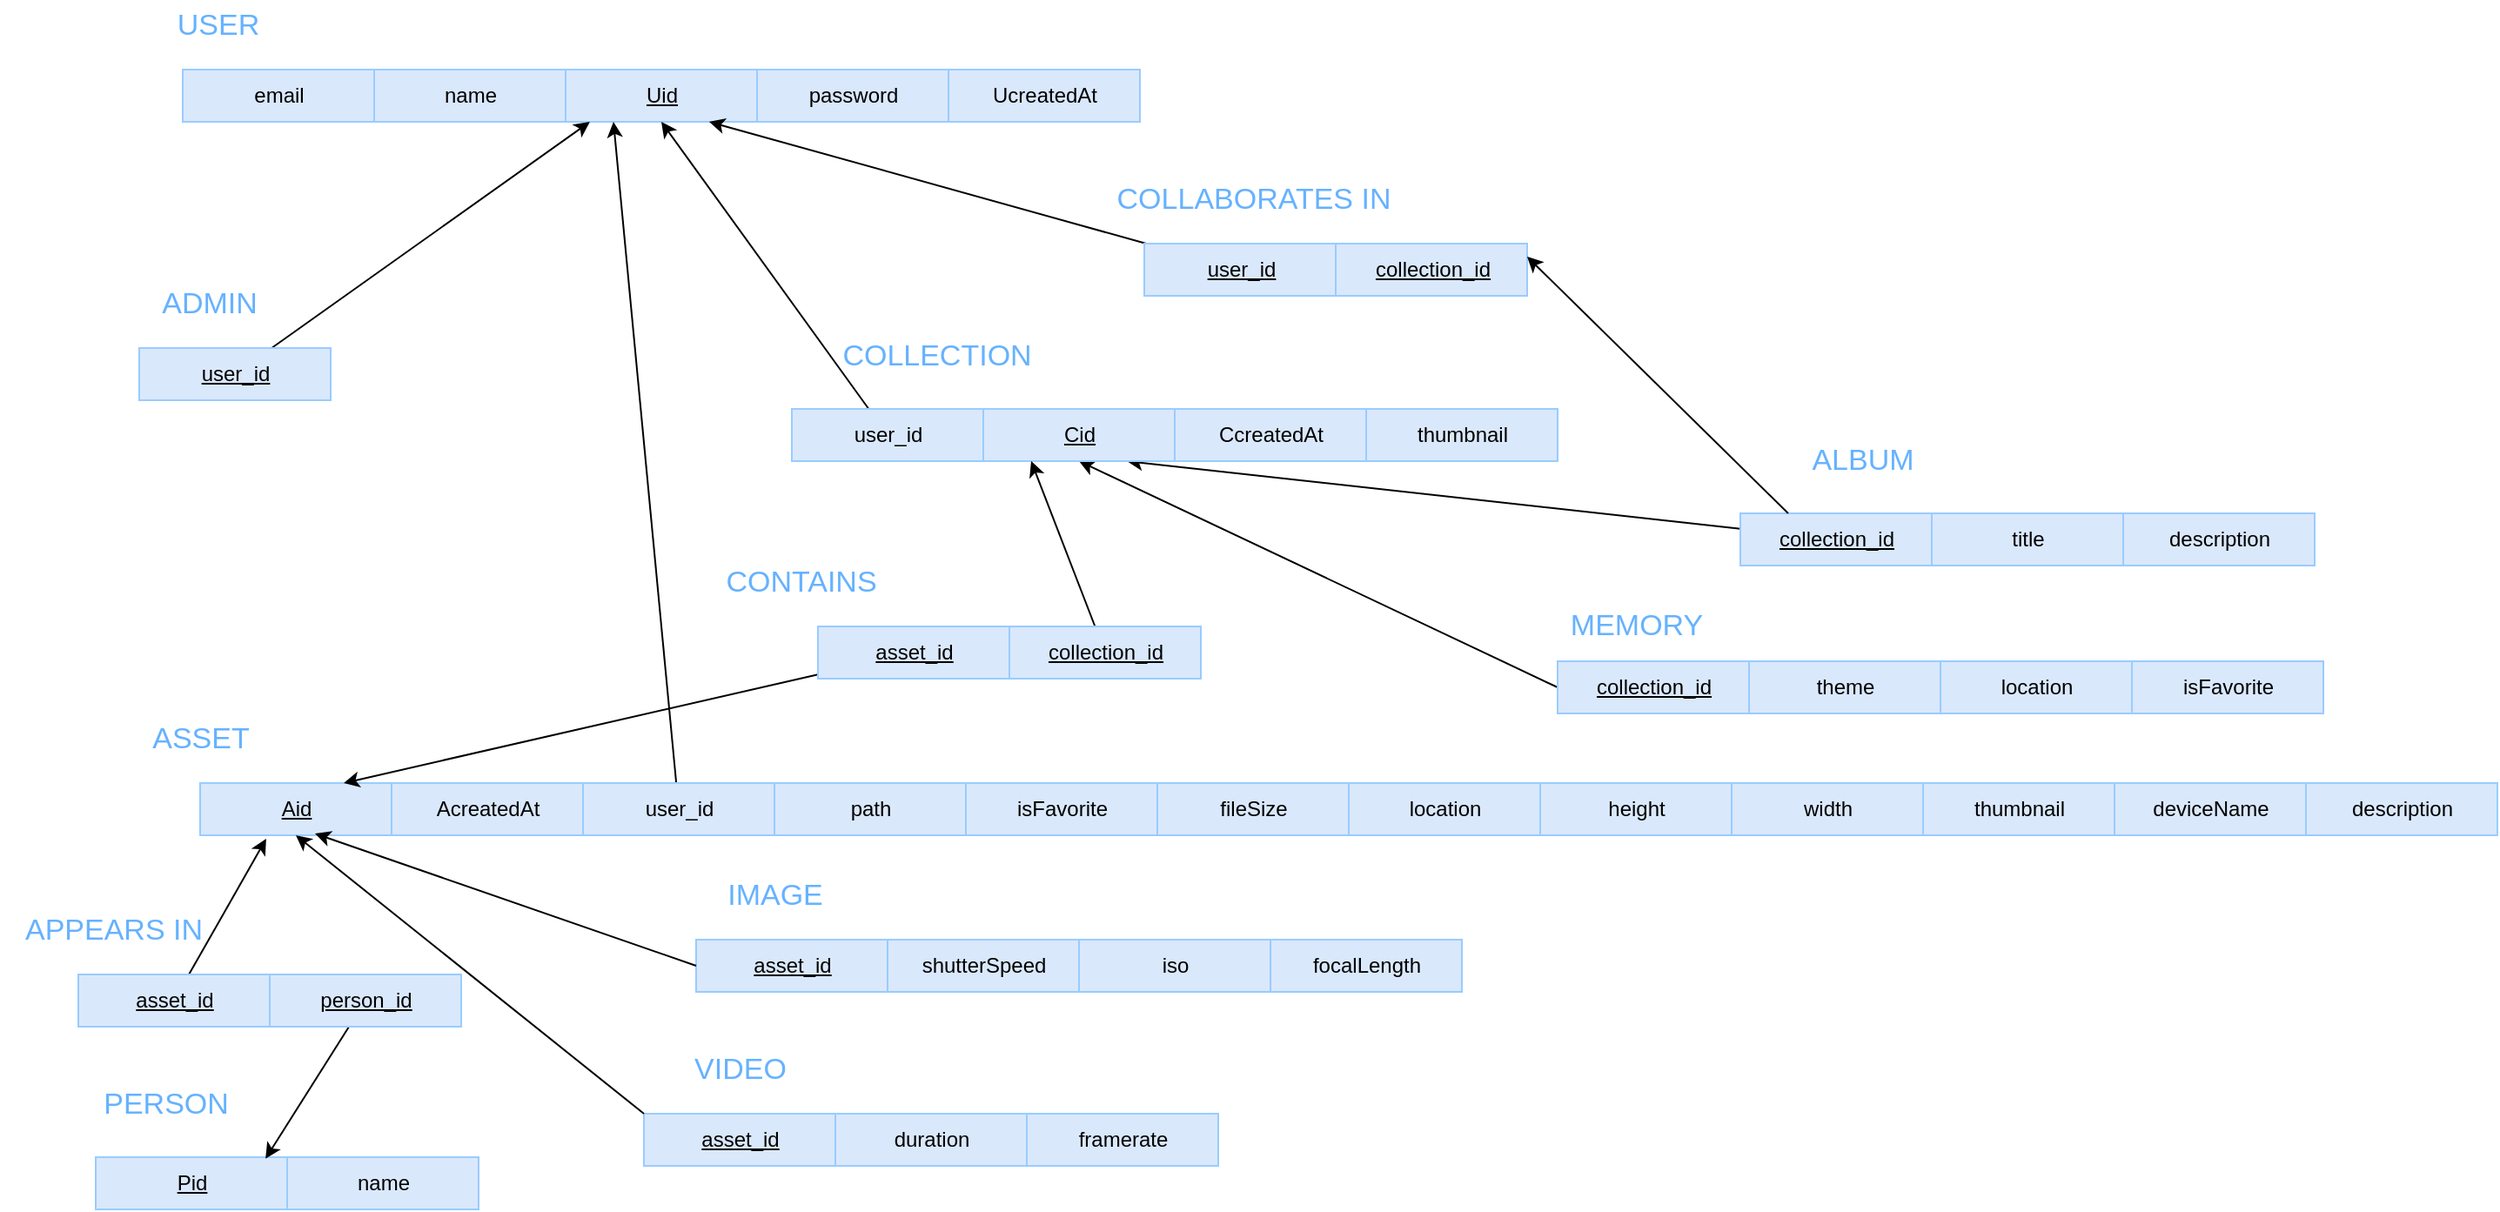 <mxfile version="20.3.0" type="device"><diagram id="EGdQe4IVX6hvLVY6ShuS" name="Page-1"><mxGraphModel dx="1662" dy="857" grid="1" gridSize="10" guides="1" tooltips="1" connect="1" arrows="1" fold="1" page="1" pageScale="1" pageWidth="850" pageHeight="1100" math="0" shadow="0"><root><mxCell id="0"/><mxCell id="1" parent="0"/><mxCell id="Ynn6aGl1uzIndGhe-_aT-1" value="&lt;u&gt;Aid&lt;/u&gt;" style="html=1;fillColor=#dae8fc;strokeColor=#99CCFF;" parent="1" vertex="1"><mxGeometry x="265" y="640" width="110" height="30" as="geometry"/></mxCell><mxCell id="Ynn6aGl1uzIndGhe-_aT-3" value="AcreatedAt" style="html=1;fillColor=#dae8fc;strokeColor=#99CCFF;" parent="1" vertex="1"><mxGeometry x="375" y="640" width="110" height="30" as="geometry"/></mxCell><mxCell id="Ynn6aGl1uzIndGhe-_aT-4" value="path" style="html=1;fillColor=#dae8fc;strokeColor=#99CCFF;" parent="1" vertex="1"><mxGeometry x="595" y="640" width="110" height="30" as="geometry"/></mxCell><mxCell id="Ynn6aGl1uzIndGhe-_aT-5" value="isFavorite" style="html=1;fillColor=#dae8fc;strokeColor=#99CCFF;" parent="1" vertex="1"><mxGeometry x="705" y="640" width="110" height="30" as="geometry"/></mxCell><mxCell id="Ynn6aGl1uzIndGhe-_aT-6" value="duration" style="html=1;fillColor=#dae8fc;strokeColor=#99CCFF;" parent="1" vertex="1"><mxGeometry x="630" y="830" width="110" height="30" as="geometry"/></mxCell><mxCell id="Ynn6aGl1uzIndGhe-_aT-7" value="fileSize" style="html=1;fillColor=#dae8fc;strokeColor=#99CCFF;" parent="1" vertex="1"><mxGeometry x="815" y="640" width="110" height="30" as="geometry"/></mxCell><mxCell id="Ynn6aGl1uzIndGhe-_aT-8" value="height" style="html=1;fillColor=#dae8fc;strokeColor=#99CCFF;" parent="1" vertex="1"><mxGeometry x="1035" y="640" width="110" height="30" as="geometry"/></mxCell><mxCell id="Ynn6aGl1uzIndGhe-_aT-9" value="location" style="html=1;fillColor=#dae8fc;strokeColor=#99CCFF;" parent="1" vertex="1"><mxGeometry x="925" y="640" width="110" height="30" as="geometry"/></mxCell><mxCell id="Ynn6aGl1uzIndGhe-_aT-11" value="&lt;font color=&quot;#66b2ff&quot; style=&quot;font-size: 17px;&quot;&gt;ASSET&lt;/font&gt;" style="text;html=1;align=center;verticalAlign=middle;resizable=0;points=[];autosize=1;strokeColor=none;fillColor=none;" parent="1" vertex="1"><mxGeometry x="225" y="600" width="80" height="30" as="geometry"/></mxCell><mxCell id="Ynn6aGl1uzIndGhe-_aT-12" value="width&lt;span style=&quot;color: rgba(0, 0, 0, 0); font-family: monospace; font-size: 0px; text-align: start;&quot;&gt;%3CmxGraphModel%3E%3Croot%3E%3CmxCell%20id%3D%220%22%2F%3E%3CmxCell%20id%3D%221%22%20parent%3D%220%22%2F%3E%3CmxCell%20id%3D%222%22%20value%3D%22height%22%20style%3D%22html%3D1%3B%22%20vertex%3D%221%22%20parent%3D%221%22%3E%3CmxGeometry%20x%3D%22930%22%20y%3D%22470%22%20width%3D%22110%22%20height%3D%2230%22%20as%3D%22geometry%22%2F%3E%3C%2FmxCell%3E%3C%2Froot%3E%3C%2FmxGraphModel%3E&lt;/span&gt;" style="html=1;fillColor=#dae8fc;strokeColor=#99CCFF;" parent="1" vertex="1"><mxGeometry x="1145" y="640" width="110" height="30" as="geometry"/></mxCell><mxCell id="Ynn6aGl1uzIndGhe-_aT-15" value="&lt;u&gt;Uid&lt;/u&gt;" style="html=1;fillColor=#dae8fc;strokeColor=#99CCFF;" parent="1" vertex="1"><mxGeometry x="475" y="230" width="110" height="30" as="geometry"/></mxCell><mxCell id="Ynn6aGl1uzIndGhe-_aT-27" value="USER" style="text;html=1;align=center;verticalAlign=middle;resizable=0;points=[];autosize=1;strokeColor=none;fillColor=none;fontSize=17;fontColor=#66B2FF;" parent="1" vertex="1"><mxGeometry x="240" y="190" width="70" height="30" as="geometry"/></mxCell><mxCell id="Ynn6aGl1uzIndGhe-_aT-29" value="name" style="html=1;fillColor=#dae8fc;strokeColor=#99CCFF;" parent="1" vertex="1"><mxGeometry x="365" y="230" width="110" height="30" as="geometry"/></mxCell><mxCell id="Ynn6aGl1uzIndGhe-_aT-30" value="email" style="html=1;fillColor=#dae8fc;strokeColor=#99CCFF;" parent="1" vertex="1"><mxGeometry x="255" y="230" width="110" height="30" as="geometry"/></mxCell><mxCell id="Ynn6aGl1uzIndGhe-_aT-31" value="password" style="html=1;fillColor=#dae8fc;strokeColor=#99CCFF;" parent="1" vertex="1"><mxGeometry x="585" y="230" width="110" height="30" as="geometry"/></mxCell><mxCell id="Ynn6aGl1uzIndGhe-_aT-32" value="UcreatedAt" style="html=1;fillColor=#dae8fc;strokeColor=#99CCFF;" parent="1" vertex="1"><mxGeometry x="695" y="230" width="110" height="30" as="geometry"/></mxCell><mxCell id="UKtDR643yK7SGsi0M_RO-41" style="edgeStyle=none;rounded=0;orthogonalLoop=1;jettySize=auto;html=1;exitX=0;exitY=0.5;exitDx=0;exitDy=0;entryX=0.5;entryY=1;entryDx=0;entryDy=0;endArrow=classic;endFill=1;" parent="1" source="Ynn6aGl1uzIndGhe-_aT-33" target="UKtDR643yK7SGsi0M_RO-11" edge="1"><mxGeometry relative="1" as="geometry"/></mxCell><mxCell id="Ynn6aGl1uzIndGhe-_aT-33" value="&lt;u&gt;collection_id&lt;/u&gt;" style="html=1;fillColor=#dae8fc;strokeColor=#99CCFF;" parent="1" vertex="1"><mxGeometry x="1045" y="570" width="110" height="30" as="geometry"/></mxCell><mxCell id="Ynn6aGl1uzIndGhe-_aT-36" value="MEMORY" style="text;html=1;align=center;verticalAlign=middle;resizable=0;points=[];autosize=1;strokeColor=none;fillColor=none;fontSize=17;fontColor=#66B2FF;" parent="1" vertex="1"><mxGeometry x="1040" y="535" width="100" height="30" as="geometry"/></mxCell><mxCell id="Ynn6aGl1uzIndGhe-_aT-37" value="ALBUM" style="text;html=1;align=center;verticalAlign=middle;resizable=0;points=[];autosize=1;strokeColor=none;fillColor=none;fontSize=17;fontColor=#66B2FF;" parent="1" vertex="1"><mxGeometry x="1180" y="440" width="80" height="30" as="geometry"/></mxCell><mxCell id="Ynn6aGl1uzIndGhe-_aT-54" value="iso" style="html=1;fillColor=#dae8fc;strokeColor=#99CCFF;" parent="1" vertex="1"><mxGeometry x="770" y="730" width="110" height="30" as="geometry"/></mxCell><mxCell id="Ynn6aGl1uzIndGhe-_aT-55" value="shutterSpeed" style="html=1;fillColor=#dae8fc;strokeColor=#99CCFF;" parent="1" vertex="1"><mxGeometry x="660" y="730" width="110" height="30" as="geometry"/></mxCell><mxCell id="Ynn6aGl1uzIndGhe-_aT-56" value="focalLength" style="html=1;fillColor=#dae8fc;strokeColor=#99CCFF;" parent="1" vertex="1"><mxGeometry x="880" y="730" width="110" height="30" as="geometry"/></mxCell><mxCell id="Ynn6aGl1uzIndGhe-_aT-57" value="framerate" style="html=1;fillColor=#dae8fc;strokeColor=#99CCFF;" parent="1" vertex="1"><mxGeometry x="740" y="830" width="110" height="30" as="geometry"/></mxCell><mxCell id="Z-hFkWJe5EAlLttmxZrw-9" value="theme" style="html=1;fillColor=#dae8fc;strokeColor=#99CCFF;" parent="1" vertex="1"><mxGeometry x="1155" y="570" width="110" height="30" as="geometry"/></mxCell><mxCell id="Z-hFkWJe5EAlLttmxZrw-11" value="&lt;u&gt;Pid&lt;/u&gt;" style="html=1;fillColor=#dae8fc;strokeColor=#99CCFF;" parent="1" vertex="1"><mxGeometry x="205" y="855" width="110" height="30" as="geometry"/></mxCell><mxCell id="Z-hFkWJe5EAlLttmxZrw-12" value="name" style="html=1;fillColor=#dae8fc;strokeColor=#99CCFF;" parent="1" vertex="1"><mxGeometry x="315" y="855" width="110" height="30" as="geometry"/></mxCell><mxCell id="Z-hFkWJe5EAlLttmxZrw-14" value="PERSON" style="text;html=1;align=center;verticalAlign=middle;resizable=0;points=[];autosize=1;strokeColor=none;fillColor=none;fontSize=17;fontColor=#66B2FF;" parent="1" vertex="1"><mxGeometry x="195" y="810" width="100" height="30" as="geometry"/></mxCell><mxCell id="UKtDR643yK7SGsi0M_RO-42" style="edgeStyle=none;rounded=0;orthogonalLoop=1;jettySize=auto;html=1;entryX=0.75;entryY=1;entryDx=0;entryDy=0;endArrow=classic;endFill=1;" parent="1" source="UKtDR643yK7SGsi0M_RO-2" target="UKtDR643yK7SGsi0M_RO-11" edge="1"><mxGeometry relative="1" as="geometry"/></mxCell><mxCell id="UKtDR643yK7SGsi0M_RO-2" value="&lt;u&gt;collection_id&lt;/u&gt;" style="html=1;fillColor=#dae8fc;strokeColor=#99CCFF;" parent="1" vertex="1"><mxGeometry x="1150" y="485" width="110" height="30" as="geometry"/></mxCell><mxCell id="UKtDR643yK7SGsi0M_RO-4" value="title" style="html=1;fillColor=#dae8fc;strokeColor=#99CCFF;" parent="1" vertex="1"><mxGeometry x="1260" y="485" width="110" height="30" as="geometry"/></mxCell><mxCell id="UKtDR643yK7SGsi0M_RO-10" value="COLLECTION" style="text;html=1;align=center;verticalAlign=middle;resizable=0;points=[];autosize=1;strokeColor=none;fillColor=none;fontSize=17;fontColor=#66B2FF;" parent="1" vertex="1"><mxGeometry x="622.5" y="380" width="130" height="30" as="geometry"/></mxCell><mxCell id="UKtDR643yK7SGsi0M_RO-11" value="&lt;u&gt;Cid&lt;/u&gt;" style="html=1;fillColor=#dae8fc;strokeColor=#99CCFF;" parent="1" vertex="1"><mxGeometry x="715" y="425" width="110" height="30" as="geometry"/></mxCell><mxCell id="UKtDR643yK7SGsi0M_RO-13" value="CcreatedAt" style="html=1;fillColor=#dae8fc;strokeColor=#99CCFF;" parent="1" vertex="1"><mxGeometry x="825" y="425" width="110" height="30" as="geometry"/></mxCell><mxCell id="UKtDR643yK7SGsi0M_RO-25" style="edgeStyle=none;rounded=0;orthogonalLoop=1;jettySize=auto;html=1;entryX=0.887;entryY=0.029;entryDx=0;entryDy=0;entryPerimeter=0;endArrow=classic;endFill=1;" parent="1" source="UKtDR643yK7SGsi0M_RO-14" target="Z-hFkWJe5EAlLttmxZrw-11" edge="1"><mxGeometry relative="1" as="geometry"/></mxCell><mxCell id="UKtDR643yK7SGsi0M_RO-14" value="&lt;u&gt;person_id&lt;/u&gt;" style="html=1;fillColor=#dae8fc;strokeColor=#99CCFF;" parent="1" vertex="1"><mxGeometry x="305" y="750" width="110" height="30" as="geometry"/></mxCell><mxCell id="UKtDR643yK7SGsi0M_RO-15" value="APPEARS IN" style="text;html=1;align=center;verticalAlign=middle;resizable=0;points=[];autosize=1;strokeColor=none;fillColor=none;fontSize=17;fontColor=#66B2FF;" parent="1" vertex="1"><mxGeometry x="150" y="710" width="130" height="30" as="geometry"/></mxCell><mxCell id="UKtDR643yK7SGsi0M_RO-26" style="edgeStyle=none;rounded=0;orthogonalLoop=1;jettySize=auto;html=1;endArrow=classic;endFill=1;entryX=0.345;entryY=1.067;entryDx=0;entryDy=0;entryPerimeter=0;" parent="1" source="UKtDR643yK7SGsi0M_RO-16" target="Ynn6aGl1uzIndGhe-_aT-1" edge="1"><mxGeometry relative="1" as="geometry"><mxPoint x="350" y="680" as="targetPoint"/></mxGeometry></mxCell><mxCell id="UKtDR643yK7SGsi0M_RO-16" value="&lt;u&gt;asset_id&lt;/u&gt;" style="html=1;fillColor=#dae8fc;strokeColor=#99CCFF;" parent="1" vertex="1"><mxGeometry x="195" y="750" width="110" height="30" as="geometry"/></mxCell><mxCell id="UKtDR643yK7SGsi0M_RO-38" style="edgeStyle=none;rounded=0;orthogonalLoop=1;jettySize=auto;html=1;entryX=0.75;entryY=1;entryDx=0;entryDy=0;endArrow=classic;endFill=1;" parent="1" source="UKtDR643yK7SGsi0M_RO-17" target="Ynn6aGl1uzIndGhe-_aT-15" edge="1"><mxGeometry relative="1" as="geometry"/></mxCell><mxCell id="UKtDR643yK7SGsi0M_RO-17" value="&lt;u&gt;user_id&lt;/u&gt;" style="html=1;fillColor=#dae8fc;strokeColor=#99CCFF;" parent="1" vertex="1"><mxGeometry x="807.5" y="330" width="110" height="30" as="geometry"/></mxCell><mxCell id="UKtDR643yK7SGsi0M_RO-18" value="COLLABORATES IN" style="text;html=1;align=center;verticalAlign=middle;resizable=0;points=[];autosize=1;strokeColor=none;fillColor=none;fontSize=17;fontColor=#66B2FF;" parent="1" vertex="1"><mxGeometry x="780" y="290" width="180" height="30" as="geometry"/></mxCell><mxCell id="UKtDR643yK7SGsi0M_RO-19" value="&lt;u&gt;collection_id&lt;/u&gt;" style="html=1;fillColor=#dae8fc;strokeColor=#99CCFF;" parent="1" vertex="1"><mxGeometry x="917.5" y="330" width="110" height="30" as="geometry"/></mxCell><mxCell id="UKtDR643yK7SGsi0M_RO-28" style="edgeStyle=none;rounded=0;orthogonalLoop=1;jettySize=auto;html=1;entryX=0.25;entryY=1;entryDx=0;entryDy=0;endArrow=classic;endFill=1;" parent="1" source="UKtDR643yK7SGsi0M_RO-27" target="Ynn6aGl1uzIndGhe-_aT-15" edge="1"><mxGeometry relative="1" as="geometry"/></mxCell><mxCell id="UKtDR643yK7SGsi0M_RO-27" value="user_id" style="html=1;fillColor=#dae8fc;strokeColor=#99CCFF;" parent="1" vertex="1"><mxGeometry x="485" y="640" width="110" height="30" as="geometry"/></mxCell><mxCell id="UKtDR643yK7SGsi0M_RO-29" value="CONTAINS" style="text;html=1;align=center;verticalAlign=middle;resizable=0;points=[];autosize=1;strokeColor=none;fillColor=none;fontSize=17;fontColor=#66B2FF;" parent="1" vertex="1"><mxGeometry x="555" y="510" width="110" height="30" as="geometry"/></mxCell><mxCell id="UKtDR643yK7SGsi0M_RO-32" style="edgeStyle=none;rounded=0;orthogonalLoop=1;jettySize=auto;html=1;entryX=0.75;entryY=0;entryDx=0;entryDy=0;endArrow=classic;endFill=1;" parent="1" source="UKtDR643yK7SGsi0M_RO-30" target="Ynn6aGl1uzIndGhe-_aT-1" edge="1"><mxGeometry relative="1" as="geometry"/></mxCell><mxCell id="UKtDR643yK7SGsi0M_RO-30" value="&lt;u&gt;asset_id&lt;/u&gt;" style="html=1;fillColor=#dae8fc;strokeColor=#99CCFF;" parent="1" vertex="1"><mxGeometry x="620" y="550" width="110" height="30" as="geometry"/></mxCell><mxCell id="UKtDR643yK7SGsi0M_RO-33" style="edgeStyle=none;rounded=0;orthogonalLoop=1;jettySize=auto;html=1;entryX=0.25;entryY=1;entryDx=0;entryDy=0;endArrow=classic;endFill=1;" parent="1" source="UKtDR643yK7SGsi0M_RO-31" target="UKtDR643yK7SGsi0M_RO-11" edge="1"><mxGeometry relative="1" as="geometry"/></mxCell><mxCell id="UKtDR643yK7SGsi0M_RO-31" value="&lt;u&gt;collection_id&lt;/u&gt;" style="html=1;fillColor=#dae8fc;strokeColor=#99CCFF;" parent="1" vertex="1"><mxGeometry x="730" y="550" width="110" height="30" as="geometry"/></mxCell><mxCell id="UKtDR643yK7SGsi0M_RO-37" style="edgeStyle=none;rounded=0;orthogonalLoop=1;jettySize=auto;html=1;entryX=0.5;entryY=1;entryDx=0;entryDy=0;endArrow=classic;endFill=1;" parent="1" source="UKtDR643yK7SGsi0M_RO-35" target="Ynn6aGl1uzIndGhe-_aT-15" edge="1"><mxGeometry relative="1" as="geometry"/></mxCell><mxCell id="UKtDR643yK7SGsi0M_RO-35" value="user_id" style="html=1;fillColor=#dae8fc;strokeColor=#99CCFF;" parent="1" vertex="1"><mxGeometry x="605" y="425" width="110" height="30" as="geometry"/></mxCell><mxCell id="uPU5jIsqsCwuKhPni7mf-1" value="IMAGE" style="text;html=1;align=center;verticalAlign=middle;resizable=0;points=[];autosize=1;strokeColor=none;fillColor=none;fontSize=17;fontColor=#66B2FF;" parent="1" vertex="1"><mxGeometry x="555" y="690" width="80" height="30" as="geometry"/></mxCell><mxCell id="uPU5jIsqsCwuKhPni7mf-2" value="VIDEO" style="text;html=1;align=center;verticalAlign=middle;resizable=0;points=[];autosize=1;strokeColor=none;fillColor=none;fontSize=17;fontColor=#66B2FF;" parent="1" vertex="1"><mxGeometry x="535" y="790" width="80" height="30" as="geometry"/></mxCell><mxCell id="uPU5jIsqsCwuKhPni7mf-5" value="&lt;font color=&quot;#66b2ff&quot; style=&quot;font-size: 17px;&quot;&gt;ADMIN&lt;/font&gt;" style="text;html=1;align=center;verticalAlign=middle;resizable=0;points=[];autosize=1;strokeColor=none;fillColor=none;" parent="1" vertex="1"><mxGeometry x="230" y="350" width="80" height="30" as="geometry"/></mxCell><mxCell id="uPU5jIsqsCwuKhPni7mf-8" value="thumbnail" style="html=1;fillColor=#dae8fc;strokeColor=#99CCFF;" parent="1" vertex="1"><mxGeometry x="1255" y="640" width="110" height="30" as="geometry"/></mxCell><mxCell id="uPU5jIsqsCwuKhPni7mf-9" value="deviceName" style="html=1;fillColor=#dae8fc;strokeColor=#99CCFF;" parent="1" vertex="1"><mxGeometry x="1365" y="640" width="110" height="30" as="geometry"/></mxCell><mxCell id="uPU5jIsqsCwuKhPni7mf-10" value="description" style="html=1;fillColor=#dae8fc;strokeColor=#99CCFF;" parent="1" vertex="1"><mxGeometry x="1475" y="640" width="110" height="30" as="geometry"/></mxCell><mxCell id="uPU5jIsqsCwuKhPni7mf-11" value="thumbnail" style="html=1;fillColor=#dae8fc;strokeColor=#99CCFF;" parent="1" vertex="1"><mxGeometry x="935" y="425" width="110" height="30" as="geometry"/></mxCell><mxCell id="uPU5jIsqsCwuKhPni7mf-12" value="location" style="html=1;fillColor=#dae8fc;strokeColor=#99CCFF;" parent="1" vertex="1"><mxGeometry x="1265" y="570" width="110" height="30" as="geometry"/></mxCell><mxCell id="uPU5jIsqsCwuKhPni7mf-13" value="isFavorite" style="html=1;fillColor=#dae8fc;strokeColor=#99CCFF;" parent="1" vertex="1"><mxGeometry x="1375" y="570" width="110" height="30" as="geometry"/></mxCell><mxCell id="uPU5jIsqsCwuKhPni7mf-14" value="description" style="html=1;fillColor=#dae8fc;strokeColor=#99CCFF;" parent="1" vertex="1"><mxGeometry x="1370" y="485" width="110" height="30" as="geometry"/></mxCell><mxCell id="uPU5jIsqsCwuKhPni7mf-15" value="&lt;u&gt;asset_id&lt;/u&gt;" style="html=1;fillColor=#dae8fc;strokeColor=#99CCFF;" parent="1" vertex="1"><mxGeometry x="520" y="830" width="110" height="30" as="geometry"/></mxCell><mxCell id="uPU5jIsqsCwuKhPni7mf-16" value="&lt;u&gt;asset_id&lt;/u&gt;" style="html=1;fillColor=#dae8fc;strokeColor=#99CCFF;" parent="1" vertex="1"><mxGeometry x="550" y="730" width="110" height="30" as="geometry"/></mxCell><mxCell id="uPU5jIsqsCwuKhPni7mf-19" value="" style="endArrow=classic;html=1;rounded=0;exitX=0;exitY=0.5;exitDx=0;exitDy=0;entryX=0.6;entryY=0.967;entryDx=0;entryDy=0;entryPerimeter=0;" parent="1" source="uPU5jIsqsCwuKhPni7mf-16" target="Ynn6aGl1uzIndGhe-_aT-1" edge="1"><mxGeometry width="50" height="50" relative="1" as="geometry"><mxPoint x="510" y="800" as="sourcePoint"/><mxPoint x="560" y="750" as="targetPoint"/></mxGeometry></mxCell><mxCell id="uPU5jIsqsCwuKhPni7mf-20" value="" style="endArrow=classic;html=1;rounded=0;exitX=0;exitY=0;exitDx=0;exitDy=0;entryX=0.5;entryY=1;entryDx=0;entryDy=0;" parent="1" source="uPU5jIsqsCwuKhPni7mf-15" target="Ynn6aGl1uzIndGhe-_aT-1" edge="1"><mxGeometry width="50" height="50" relative="1" as="geometry"><mxPoint x="510" y="800" as="sourcePoint"/><mxPoint x="560" y="750" as="targetPoint"/></mxGeometry></mxCell><mxCell id="uPU5jIsqsCwuKhPni7mf-21" value="" style="endArrow=classic;html=1;rounded=0;exitX=0.25;exitY=0;exitDx=0;exitDy=0;entryX=1;entryY=0.25;entryDx=0;entryDy=0;" parent="1" source="UKtDR643yK7SGsi0M_RO-2" target="UKtDR643yK7SGsi0M_RO-19" edge="1"><mxGeometry width="50" height="50" relative="1" as="geometry"><mxPoint x="980" y="590" as="sourcePoint"/><mxPoint x="1030" y="540" as="targetPoint"/></mxGeometry></mxCell><mxCell id="XhN-2XYjtZIcSDdAwjPT-2" style="rounded=0;orthogonalLoop=1;jettySize=auto;html=1;entryX=0.127;entryY=1;entryDx=0;entryDy=0;entryPerimeter=0;" edge="1" parent="1" source="XhN-2XYjtZIcSDdAwjPT-1" target="Ynn6aGl1uzIndGhe-_aT-15"><mxGeometry relative="1" as="geometry"/></mxCell><mxCell id="XhN-2XYjtZIcSDdAwjPT-1" value="&lt;u&gt;user_id&lt;/u&gt;" style="html=1;fillColor=#dae8fc;strokeColor=#99CCFF;" vertex="1" parent="1"><mxGeometry x="230" y="390" width="110" height="30" as="geometry"/></mxCell></root></mxGraphModel></diagram></mxfile>